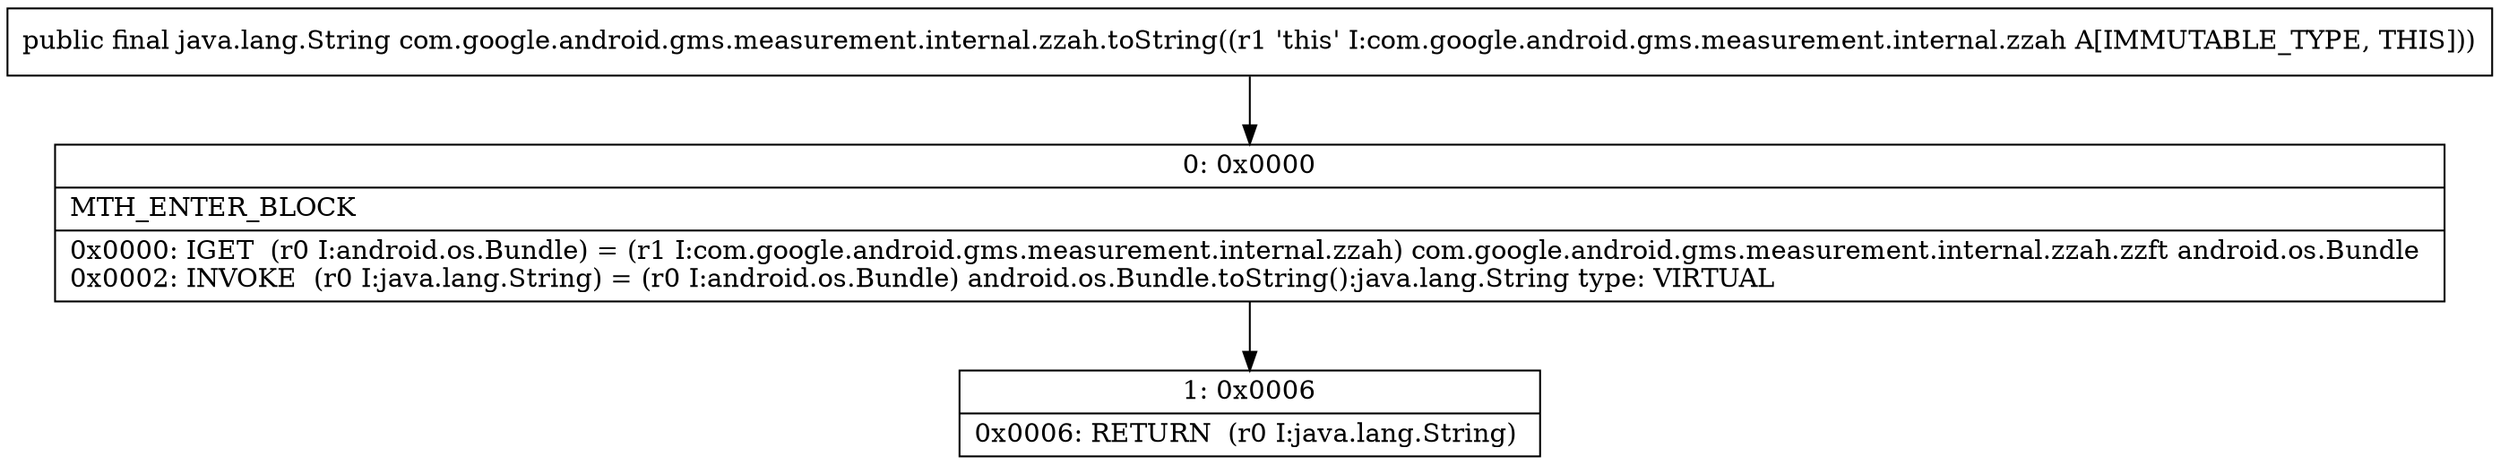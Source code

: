 digraph "CFG forcom.google.android.gms.measurement.internal.zzah.toString()Ljava\/lang\/String;" {
Node_0 [shape=record,label="{0\:\ 0x0000|MTH_ENTER_BLOCK\l|0x0000: IGET  (r0 I:android.os.Bundle) = (r1 I:com.google.android.gms.measurement.internal.zzah) com.google.android.gms.measurement.internal.zzah.zzft android.os.Bundle \l0x0002: INVOKE  (r0 I:java.lang.String) = (r0 I:android.os.Bundle) android.os.Bundle.toString():java.lang.String type: VIRTUAL \l}"];
Node_1 [shape=record,label="{1\:\ 0x0006|0x0006: RETURN  (r0 I:java.lang.String) \l}"];
MethodNode[shape=record,label="{public final java.lang.String com.google.android.gms.measurement.internal.zzah.toString((r1 'this' I:com.google.android.gms.measurement.internal.zzah A[IMMUTABLE_TYPE, THIS])) }"];
MethodNode -> Node_0;
Node_0 -> Node_1;
}

